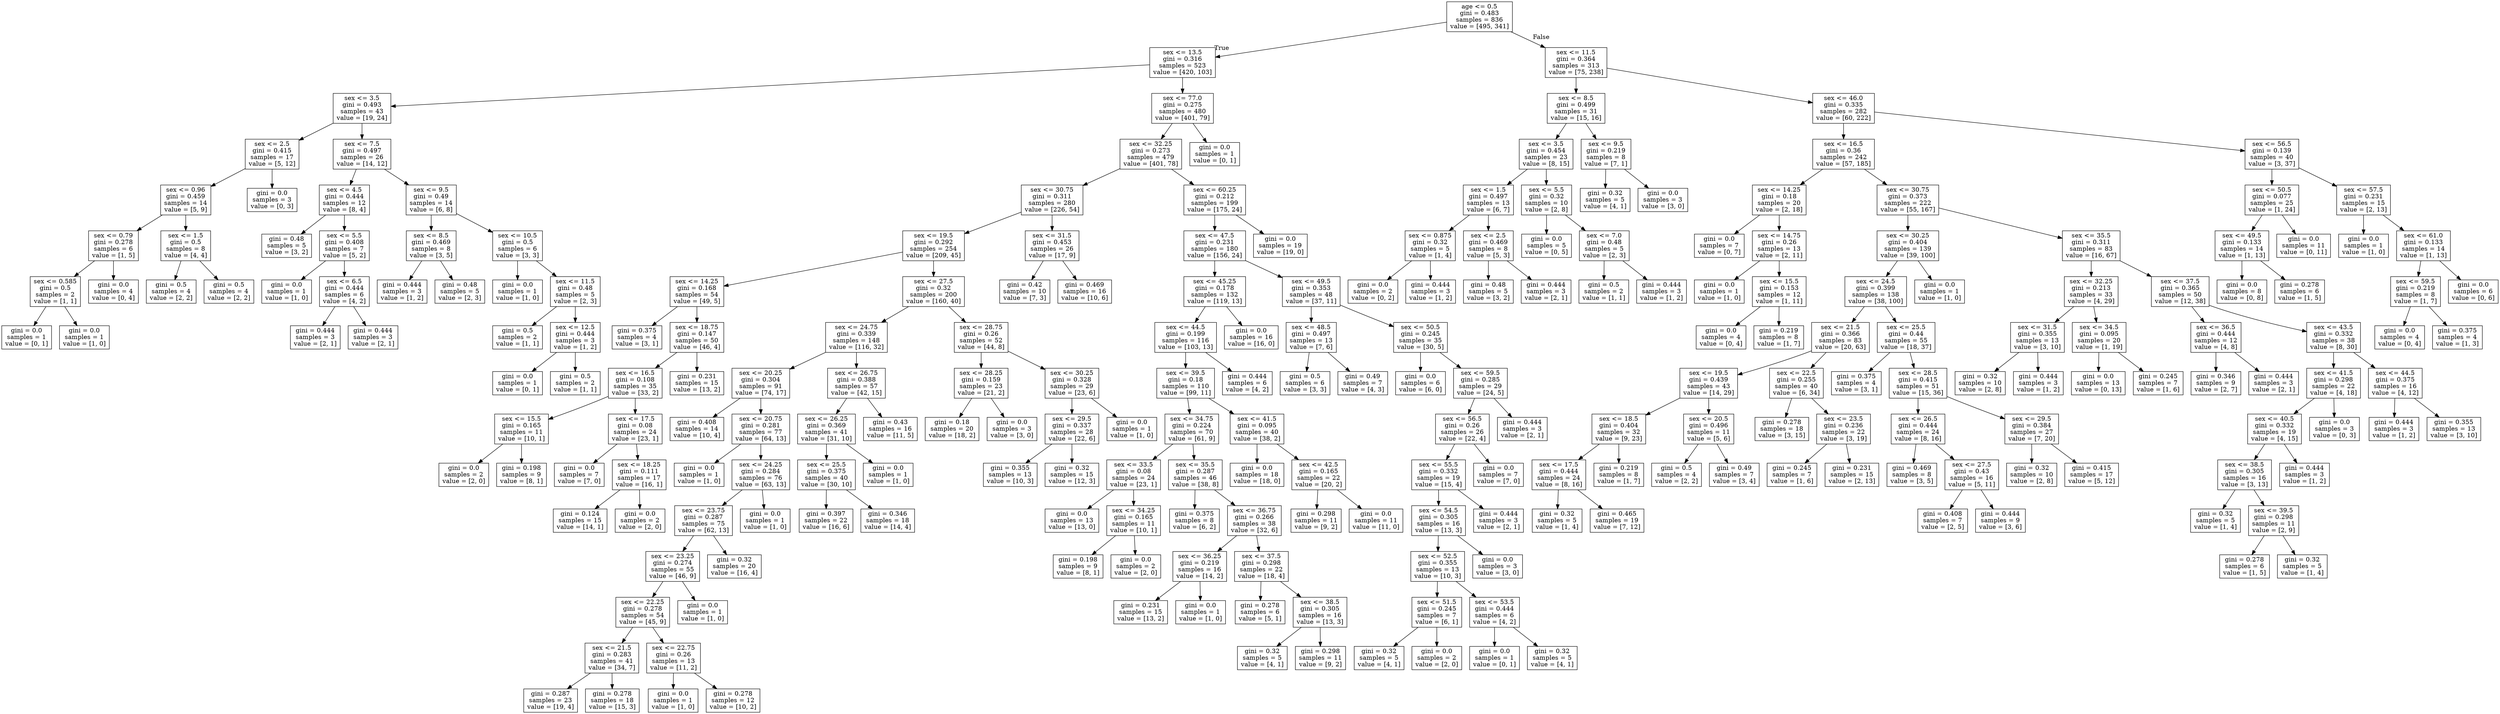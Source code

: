 digraph Tree {
node [shape=box] ;
0 [label="age <= 0.5\ngini = 0.483\nsamples = 836\nvalue = [495, 341]"] ;
1 [label="sex <= 13.5\ngini = 0.316\nsamples = 523\nvalue = [420, 103]"] ;
0 -> 1 [labeldistance=2.5, labelangle=45, headlabel="True"] ;
2 [label="sex <= 3.5\ngini = 0.493\nsamples = 43\nvalue = [19, 24]"] ;
1 -> 2 ;
3 [label="sex <= 2.5\ngini = 0.415\nsamples = 17\nvalue = [5, 12]"] ;
2 -> 3 ;
4 [label="sex <= 0.96\ngini = 0.459\nsamples = 14\nvalue = [5, 9]"] ;
3 -> 4 ;
5 [label="sex <= 0.79\ngini = 0.278\nsamples = 6\nvalue = [1, 5]"] ;
4 -> 5 ;
6 [label="sex <= 0.585\ngini = 0.5\nsamples = 2\nvalue = [1, 1]"] ;
5 -> 6 ;
7 [label="gini = 0.0\nsamples = 1\nvalue = [0, 1]"] ;
6 -> 7 ;
8 [label="gini = 0.0\nsamples = 1\nvalue = [1, 0]"] ;
6 -> 8 ;
9 [label="gini = 0.0\nsamples = 4\nvalue = [0, 4]"] ;
5 -> 9 ;
10 [label="sex <= 1.5\ngini = 0.5\nsamples = 8\nvalue = [4, 4]"] ;
4 -> 10 ;
11 [label="gini = 0.5\nsamples = 4\nvalue = [2, 2]"] ;
10 -> 11 ;
12 [label="gini = 0.5\nsamples = 4\nvalue = [2, 2]"] ;
10 -> 12 ;
13 [label="gini = 0.0\nsamples = 3\nvalue = [0, 3]"] ;
3 -> 13 ;
14 [label="sex <= 7.5\ngini = 0.497\nsamples = 26\nvalue = [14, 12]"] ;
2 -> 14 ;
15 [label="sex <= 4.5\ngini = 0.444\nsamples = 12\nvalue = [8, 4]"] ;
14 -> 15 ;
16 [label="gini = 0.48\nsamples = 5\nvalue = [3, 2]"] ;
15 -> 16 ;
17 [label="sex <= 5.5\ngini = 0.408\nsamples = 7\nvalue = [5, 2]"] ;
15 -> 17 ;
18 [label="gini = 0.0\nsamples = 1\nvalue = [1, 0]"] ;
17 -> 18 ;
19 [label="sex <= 6.5\ngini = 0.444\nsamples = 6\nvalue = [4, 2]"] ;
17 -> 19 ;
20 [label="gini = 0.444\nsamples = 3\nvalue = [2, 1]"] ;
19 -> 20 ;
21 [label="gini = 0.444\nsamples = 3\nvalue = [2, 1]"] ;
19 -> 21 ;
22 [label="sex <= 9.5\ngini = 0.49\nsamples = 14\nvalue = [6, 8]"] ;
14 -> 22 ;
23 [label="sex <= 8.5\ngini = 0.469\nsamples = 8\nvalue = [3, 5]"] ;
22 -> 23 ;
24 [label="gini = 0.444\nsamples = 3\nvalue = [1, 2]"] ;
23 -> 24 ;
25 [label="gini = 0.48\nsamples = 5\nvalue = [2, 3]"] ;
23 -> 25 ;
26 [label="sex <= 10.5\ngini = 0.5\nsamples = 6\nvalue = [3, 3]"] ;
22 -> 26 ;
27 [label="gini = 0.0\nsamples = 1\nvalue = [1, 0]"] ;
26 -> 27 ;
28 [label="sex <= 11.5\ngini = 0.48\nsamples = 5\nvalue = [2, 3]"] ;
26 -> 28 ;
29 [label="gini = 0.5\nsamples = 2\nvalue = [1, 1]"] ;
28 -> 29 ;
30 [label="sex <= 12.5\ngini = 0.444\nsamples = 3\nvalue = [1, 2]"] ;
28 -> 30 ;
31 [label="gini = 0.0\nsamples = 1\nvalue = [0, 1]"] ;
30 -> 31 ;
32 [label="gini = 0.5\nsamples = 2\nvalue = [1, 1]"] ;
30 -> 32 ;
33 [label="sex <= 77.0\ngini = 0.275\nsamples = 480\nvalue = [401, 79]"] ;
1 -> 33 ;
34 [label="sex <= 32.25\ngini = 0.273\nsamples = 479\nvalue = [401, 78]"] ;
33 -> 34 ;
35 [label="sex <= 30.75\ngini = 0.311\nsamples = 280\nvalue = [226, 54]"] ;
34 -> 35 ;
36 [label="sex <= 19.5\ngini = 0.292\nsamples = 254\nvalue = [209, 45]"] ;
35 -> 36 ;
37 [label="sex <= 14.25\ngini = 0.168\nsamples = 54\nvalue = [49, 5]"] ;
36 -> 37 ;
38 [label="gini = 0.375\nsamples = 4\nvalue = [3, 1]"] ;
37 -> 38 ;
39 [label="sex <= 18.75\ngini = 0.147\nsamples = 50\nvalue = [46, 4]"] ;
37 -> 39 ;
40 [label="sex <= 16.5\ngini = 0.108\nsamples = 35\nvalue = [33, 2]"] ;
39 -> 40 ;
41 [label="sex <= 15.5\ngini = 0.165\nsamples = 11\nvalue = [10, 1]"] ;
40 -> 41 ;
42 [label="gini = 0.0\nsamples = 2\nvalue = [2, 0]"] ;
41 -> 42 ;
43 [label="gini = 0.198\nsamples = 9\nvalue = [8, 1]"] ;
41 -> 43 ;
44 [label="sex <= 17.5\ngini = 0.08\nsamples = 24\nvalue = [23, 1]"] ;
40 -> 44 ;
45 [label="gini = 0.0\nsamples = 7\nvalue = [7, 0]"] ;
44 -> 45 ;
46 [label="sex <= 18.25\ngini = 0.111\nsamples = 17\nvalue = [16, 1]"] ;
44 -> 46 ;
47 [label="gini = 0.124\nsamples = 15\nvalue = [14, 1]"] ;
46 -> 47 ;
48 [label="gini = 0.0\nsamples = 2\nvalue = [2, 0]"] ;
46 -> 48 ;
49 [label="gini = 0.231\nsamples = 15\nvalue = [13, 2]"] ;
39 -> 49 ;
50 [label="sex <= 27.5\ngini = 0.32\nsamples = 200\nvalue = [160, 40]"] ;
36 -> 50 ;
51 [label="sex <= 24.75\ngini = 0.339\nsamples = 148\nvalue = [116, 32]"] ;
50 -> 51 ;
52 [label="sex <= 20.25\ngini = 0.304\nsamples = 91\nvalue = [74, 17]"] ;
51 -> 52 ;
53 [label="gini = 0.408\nsamples = 14\nvalue = [10, 4]"] ;
52 -> 53 ;
54 [label="sex <= 20.75\ngini = 0.281\nsamples = 77\nvalue = [64, 13]"] ;
52 -> 54 ;
55 [label="gini = 0.0\nsamples = 1\nvalue = [1, 0]"] ;
54 -> 55 ;
56 [label="sex <= 24.25\ngini = 0.284\nsamples = 76\nvalue = [63, 13]"] ;
54 -> 56 ;
57 [label="sex <= 23.75\ngini = 0.287\nsamples = 75\nvalue = [62, 13]"] ;
56 -> 57 ;
58 [label="sex <= 23.25\ngini = 0.274\nsamples = 55\nvalue = [46, 9]"] ;
57 -> 58 ;
59 [label="sex <= 22.25\ngini = 0.278\nsamples = 54\nvalue = [45, 9]"] ;
58 -> 59 ;
60 [label="sex <= 21.5\ngini = 0.283\nsamples = 41\nvalue = [34, 7]"] ;
59 -> 60 ;
61 [label="gini = 0.287\nsamples = 23\nvalue = [19, 4]"] ;
60 -> 61 ;
62 [label="gini = 0.278\nsamples = 18\nvalue = [15, 3]"] ;
60 -> 62 ;
63 [label="sex <= 22.75\ngini = 0.26\nsamples = 13\nvalue = [11, 2]"] ;
59 -> 63 ;
64 [label="gini = 0.0\nsamples = 1\nvalue = [1, 0]"] ;
63 -> 64 ;
65 [label="gini = 0.278\nsamples = 12\nvalue = [10, 2]"] ;
63 -> 65 ;
66 [label="gini = 0.0\nsamples = 1\nvalue = [1, 0]"] ;
58 -> 66 ;
67 [label="gini = 0.32\nsamples = 20\nvalue = [16, 4]"] ;
57 -> 67 ;
68 [label="gini = 0.0\nsamples = 1\nvalue = [1, 0]"] ;
56 -> 68 ;
69 [label="sex <= 26.75\ngini = 0.388\nsamples = 57\nvalue = [42, 15]"] ;
51 -> 69 ;
70 [label="sex <= 26.25\ngini = 0.369\nsamples = 41\nvalue = [31, 10]"] ;
69 -> 70 ;
71 [label="sex <= 25.5\ngini = 0.375\nsamples = 40\nvalue = [30, 10]"] ;
70 -> 71 ;
72 [label="gini = 0.397\nsamples = 22\nvalue = [16, 6]"] ;
71 -> 72 ;
73 [label="gini = 0.346\nsamples = 18\nvalue = [14, 4]"] ;
71 -> 73 ;
74 [label="gini = 0.0\nsamples = 1\nvalue = [1, 0]"] ;
70 -> 74 ;
75 [label="gini = 0.43\nsamples = 16\nvalue = [11, 5]"] ;
69 -> 75 ;
76 [label="sex <= 28.75\ngini = 0.26\nsamples = 52\nvalue = [44, 8]"] ;
50 -> 76 ;
77 [label="sex <= 28.25\ngini = 0.159\nsamples = 23\nvalue = [21, 2]"] ;
76 -> 77 ;
78 [label="gini = 0.18\nsamples = 20\nvalue = [18, 2]"] ;
77 -> 78 ;
79 [label="gini = 0.0\nsamples = 3\nvalue = [3, 0]"] ;
77 -> 79 ;
80 [label="sex <= 30.25\ngini = 0.328\nsamples = 29\nvalue = [23, 6]"] ;
76 -> 80 ;
81 [label="sex <= 29.5\ngini = 0.337\nsamples = 28\nvalue = [22, 6]"] ;
80 -> 81 ;
82 [label="gini = 0.355\nsamples = 13\nvalue = [10, 3]"] ;
81 -> 82 ;
83 [label="gini = 0.32\nsamples = 15\nvalue = [12, 3]"] ;
81 -> 83 ;
84 [label="gini = 0.0\nsamples = 1\nvalue = [1, 0]"] ;
80 -> 84 ;
85 [label="sex <= 31.5\ngini = 0.453\nsamples = 26\nvalue = [17, 9]"] ;
35 -> 85 ;
86 [label="gini = 0.42\nsamples = 10\nvalue = [7, 3]"] ;
85 -> 86 ;
87 [label="gini = 0.469\nsamples = 16\nvalue = [10, 6]"] ;
85 -> 87 ;
88 [label="sex <= 60.25\ngini = 0.212\nsamples = 199\nvalue = [175, 24]"] ;
34 -> 88 ;
89 [label="sex <= 47.5\ngini = 0.231\nsamples = 180\nvalue = [156, 24]"] ;
88 -> 89 ;
90 [label="sex <= 45.25\ngini = 0.178\nsamples = 132\nvalue = [119, 13]"] ;
89 -> 90 ;
91 [label="sex <= 44.5\ngini = 0.199\nsamples = 116\nvalue = [103, 13]"] ;
90 -> 91 ;
92 [label="sex <= 39.5\ngini = 0.18\nsamples = 110\nvalue = [99, 11]"] ;
91 -> 92 ;
93 [label="sex <= 34.75\ngini = 0.224\nsamples = 70\nvalue = [61, 9]"] ;
92 -> 93 ;
94 [label="sex <= 33.5\ngini = 0.08\nsamples = 24\nvalue = [23, 1]"] ;
93 -> 94 ;
95 [label="gini = 0.0\nsamples = 13\nvalue = [13, 0]"] ;
94 -> 95 ;
96 [label="sex <= 34.25\ngini = 0.165\nsamples = 11\nvalue = [10, 1]"] ;
94 -> 96 ;
97 [label="gini = 0.198\nsamples = 9\nvalue = [8, 1]"] ;
96 -> 97 ;
98 [label="gini = 0.0\nsamples = 2\nvalue = [2, 0]"] ;
96 -> 98 ;
99 [label="sex <= 35.5\ngini = 0.287\nsamples = 46\nvalue = [38, 8]"] ;
93 -> 99 ;
100 [label="gini = 0.375\nsamples = 8\nvalue = [6, 2]"] ;
99 -> 100 ;
101 [label="sex <= 36.75\ngini = 0.266\nsamples = 38\nvalue = [32, 6]"] ;
99 -> 101 ;
102 [label="sex <= 36.25\ngini = 0.219\nsamples = 16\nvalue = [14, 2]"] ;
101 -> 102 ;
103 [label="gini = 0.231\nsamples = 15\nvalue = [13, 2]"] ;
102 -> 103 ;
104 [label="gini = 0.0\nsamples = 1\nvalue = [1, 0]"] ;
102 -> 104 ;
105 [label="sex <= 37.5\ngini = 0.298\nsamples = 22\nvalue = [18, 4]"] ;
101 -> 105 ;
106 [label="gini = 0.278\nsamples = 6\nvalue = [5, 1]"] ;
105 -> 106 ;
107 [label="sex <= 38.5\ngini = 0.305\nsamples = 16\nvalue = [13, 3]"] ;
105 -> 107 ;
108 [label="gini = 0.32\nsamples = 5\nvalue = [4, 1]"] ;
107 -> 108 ;
109 [label="gini = 0.298\nsamples = 11\nvalue = [9, 2]"] ;
107 -> 109 ;
110 [label="sex <= 41.5\ngini = 0.095\nsamples = 40\nvalue = [38, 2]"] ;
92 -> 110 ;
111 [label="gini = 0.0\nsamples = 18\nvalue = [18, 0]"] ;
110 -> 111 ;
112 [label="sex <= 42.5\ngini = 0.165\nsamples = 22\nvalue = [20, 2]"] ;
110 -> 112 ;
113 [label="gini = 0.298\nsamples = 11\nvalue = [9, 2]"] ;
112 -> 113 ;
114 [label="gini = 0.0\nsamples = 11\nvalue = [11, 0]"] ;
112 -> 114 ;
115 [label="gini = 0.444\nsamples = 6\nvalue = [4, 2]"] ;
91 -> 115 ;
116 [label="gini = 0.0\nsamples = 16\nvalue = [16, 0]"] ;
90 -> 116 ;
117 [label="sex <= 49.5\ngini = 0.353\nsamples = 48\nvalue = [37, 11]"] ;
89 -> 117 ;
118 [label="sex <= 48.5\ngini = 0.497\nsamples = 13\nvalue = [7, 6]"] ;
117 -> 118 ;
119 [label="gini = 0.5\nsamples = 6\nvalue = [3, 3]"] ;
118 -> 119 ;
120 [label="gini = 0.49\nsamples = 7\nvalue = [4, 3]"] ;
118 -> 120 ;
121 [label="sex <= 50.5\ngini = 0.245\nsamples = 35\nvalue = [30, 5]"] ;
117 -> 121 ;
122 [label="gini = 0.0\nsamples = 6\nvalue = [6, 0]"] ;
121 -> 122 ;
123 [label="sex <= 59.5\ngini = 0.285\nsamples = 29\nvalue = [24, 5]"] ;
121 -> 123 ;
124 [label="sex <= 56.5\ngini = 0.26\nsamples = 26\nvalue = [22, 4]"] ;
123 -> 124 ;
125 [label="sex <= 55.5\ngini = 0.332\nsamples = 19\nvalue = [15, 4]"] ;
124 -> 125 ;
126 [label="sex <= 54.5\ngini = 0.305\nsamples = 16\nvalue = [13, 3]"] ;
125 -> 126 ;
127 [label="sex <= 52.5\ngini = 0.355\nsamples = 13\nvalue = [10, 3]"] ;
126 -> 127 ;
128 [label="sex <= 51.5\ngini = 0.245\nsamples = 7\nvalue = [6, 1]"] ;
127 -> 128 ;
129 [label="gini = 0.32\nsamples = 5\nvalue = [4, 1]"] ;
128 -> 129 ;
130 [label="gini = 0.0\nsamples = 2\nvalue = [2, 0]"] ;
128 -> 130 ;
131 [label="sex <= 53.5\ngini = 0.444\nsamples = 6\nvalue = [4, 2]"] ;
127 -> 131 ;
132 [label="gini = 0.0\nsamples = 1\nvalue = [0, 1]"] ;
131 -> 132 ;
133 [label="gini = 0.32\nsamples = 5\nvalue = [4, 1]"] ;
131 -> 133 ;
134 [label="gini = 0.0\nsamples = 3\nvalue = [3, 0]"] ;
126 -> 134 ;
135 [label="gini = 0.444\nsamples = 3\nvalue = [2, 1]"] ;
125 -> 135 ;
136 [label="gini = 0.0\nsamples = 7\nvalue = [7, 0]"] ;
124 -> 136 ;
137 [label="gini = 0.444\nsamples = 3\nvalue = [2, 1]"] ;
123 -> 137 ;
138 [label="gini = 0.0\nsamples = 19\nvalue = [19, 0]"] ;
88 -> 138 ;
139 [label="gini = 0.0\nsamples = 1\nvalue = [0, 1]"] ;
33 -> 139 ;
140 [label="sex <= 11.5\ngini = 0.364\nsamples = 313\nvalue = [75, 238]"] ;
0 -> 140 [labeldistance=2.5, labelangle=-45, headlabel="False"] ;
141 [label="sex <= 8.5\ngini = 0.499\nsamples = 31\nvalue = [15, 16]"] ;
140 -> 141 ;
142 [label="sex <= 3.5\ngini = 0.454\nsamples = 23\nvalue = [8, 15]"] ;
141 -> 142 ;
143 [label="sex <= 1.5\ngini = 0.497\nsamples = 13\nvalue = [6, 7]"] ;
142 -> 143 ;
144 [label="sex <= 0.875\ngini = 0.32\nsamples = 5\nvalue = [1, 4]"] ;
143 -> 144 ;
145 [label="gini = 0.0\nsamples = 2\nvalue = [0, 2]"] ;
144 -> 145 ;
146 [label="gini = 0.444\nsamples = 3\nvalue = [1, 2]"] ;
144 -> 146 ;
147 [label="sex <= 2.5\ngini = 0.469\nsamples = 8\nvalue = [5, 3]"] ;
143 -> 147 ;
148 [label="gini = 0.48\nsamples = 5\nvalue = [3, 2]"] ;
147 -> 148 ;
149 [label="gini = 0.444\nsamples = 3\nvalue = [2, 1]"] ;
147 -> 149 ;
150 [label="sex <= 5.5\ngini = 0.32\nsamples = 10\nvalue = [2, 8]"] ;
142 -> 150 ;
151 [label="gini = 0.0\nsamples = 5\nvalue = [0, 5]"] ;
150 -> 151 ;
152 [label="sex <= 7.0\ngini = 0.48\nsamples = 5\nvalue = [2, 3]"] ;
150 -> 152 ;
153 [label="gini = 0.5\nsamples = 2\nvalue = [1, 1]"] ;
152 -> 153 ;
154 [label="gini = 0.444\nsamples = 3\nvalue = [1, 2]"] ;
152 -> 154 ;
155 [label="sex <= 9.5\ngini = 0.219\nsamples = 8\nvalue = [7, 1]"] ;
141 -> 155 ;
156 [label="gini = 0.32\nsamples = 5\nvalue = [4, 1]"] ;
155 -> 156 ;
157 [label="gini = 0.0\nsamples = 3\nvalue = [3, 0]"] ;
155 -> 157 ;
158 [label="sex <= 46.0\ngini = 0.335\nsamples = 282\nvalue = [60, 222]"] ;
140 -> 158 ;
159 [label="sex <= 16.5\ngini = 0.36\nsamples = 242\nvalue = [57, 185]"] ;
158 -> 159 ;
160 [label="sex <= 14.25\ngini = 0.18\nsamples = 20\nvalue = [2, 18]"] ;
159 -> 160 ;
161 [label="gini = 0.0\nsamples = 7\nvalue = [0, 7]"] ;
160 -> 161 ;
162 [label="sex <= 14.75\ngini = 0.26\nsamples = 13\nvalue = [2, 11]"] ;
160 -> 162 ;
163 [label="gini = 0.0\nsamples = 1\nvalue = [1, 0]"] ;
162 -> 163 ;
164 [label="sex <= 15.5\ngini = 0.153\nsamples = 12\nvalue = [1, 11]"] ;
162 -> 164 ;
165 [label="gini = 0.0\nsamples = 4\nvalue = [0, 4]"] ;
164 -> 165 ;
166 [label="gini = 0.219\nsamples = 8\nvalue = [1, 7]"] ;
164 -> 166 ;
167 [label="sex <= 30.75\ngini = 0.373\nsamples = 222\nvalue = [55, 167]"] ;
159 -> 167 ;
168 [label="sex <= 30.25\ngini = 0.404\nsamples = 139\nvalue = [39, 100]"] ;
167 -> 168 ;
169 [label="sex <= 24.5\ngini = 0.399\nsamples = 138\nvalue = [38, 100]"] ;
168 -> 169 ;
170 [label="sex <= 21.5\ngini = 0.366\nsamples = 83\nvalue = [20, 63]"] ;
169 -> 170 ;
171 [label="sex <= 19.5\ngini = 0.439\nsamples = 43\nvalue = [14, 29]"] ;
170 -> 171 ;
172 [label="sex <= 18.5\ngini = 0.404\nsamples = 32\nvalue = [9, 23]"] ;
171 -> 172 ;
173 [label="sex <= 17.5\ngini = 0.444\nsamples = 24\nvalue = [8, 16]"] ;
172 -> 173 ;
174 [label="gini = 0.32\nsamples = 5\nvalue = [1, 4]"] ;
173 -> 174 ;
175 [label="gini = 0.465\nsamples = 19\nvalue = [7, 12]"] ;
173 -> 175 ;
176 [label="gini = 0.219\nsamples = 8\nvalue = [1, 7]"] ;
172 -> 176 ;
177 [label="sex <= 20.5\ngini = 0.496\nsamples = 11\nvalue = [5, 6]"] ;
171 -> 177 ;
178 [label="gini = 0.5\nsamples = 4\nvalue = [2, 2]"] ;
177 -> 178 ;
179 [label="gini = 0.49\nsamples = 7\nvalue = [3, 4]"] ;
177 -> 179 ;
180 [label="sex <= 22.5\ngini = 0.255\nsamples = 40\nvalue = [6, 34]"] ;
170 -> 180 ;
181 [label="gini = 0.278\nsamples = 18\nvalue = [3, 15]"] ;
180 -> 181 ;
182 [label="sex <= 23.5\ngini = 0.236\nsamples = 22\nvalue = [3, 19]"] ;
180 -> 182 ;
183 [label="gini = 0.245\nsamples = 7\nvalue = [1, 6]"] ;
182 -> 183 ;
184 [label="gini = 0.231\nsamples = 15\nvalue = [2, 13]"] ;
182 -> 184 ;
185 [label="sex <= 25.5\ngini = 0.44\nsamples = 55\nvalue = [18, 37]"] ;
169 -> 185 ;
186 [label="gini = 0.375\nsamples = 4\nvalue = [3, 1]"] ;
185 -> 186 ;
187 [label="sex <= 28.5\ngini = 0.415\nsamples = 51\nvalue = [15, 36]"] ;
185 -> 187 ;
188 [label="sex <= 26.5\ngini = 0.444\nsamples = 24\nvalue = [8, 16]"] ;
187 -> 188 ;
189 [label="gini = 0.469\nsamples = 8\nvalue = [3, 5]"] ;
188 -> 189 ;
190 [label="sex <= 27.5\ngini = 0.43\nsamples = 16\nvalue = [5, 11]"] ;
188 -> 190 ;
191 [label="gini = 0.408\nsamples = 7\nvalue = [2, 5]"] ;
190 -> 191 ;
192 [label="gini = 0.444\nsamples = 9\nvalue = [3, 6]"] ;
190 -> 192 ;
193 [label="sex <= 29.5\ngini = 0.384\nsamples = 27\nvalue = [7, 20]"] ;
187 -> 193 ;
194 [label="gini = 0.32\nsamples = 10\nvalue = [2, 8]"] ;
193 -> 194 ;
195 [label="gini = 0.415\nsamples = 17\nvalue = [5, 12]"] ;
193 -> 195 ;
196 [label="gini = 0.0\nsamples = 1\nvalue = [1, 0]"] ;
168 -> 196 ;
197 [label="sex <= 35.5\ngini = 0.311\nsamples = 83\nvalue = [16, 67]"] ;
167 -> 197 ;
198 [label="sex <= 32.25\ngini = 0.213\nsamples = 33\nvalue = [4, 29]"] ;
197 -> 198 ;
199 [label="sex <= 31.5\ngini = 0.355\nsamples = 13\nvalue = [3, 10]"] ;
198 -> 199 ;
200 [label="gini = 0.32\nsamples = 10\nvalue = [2, 8]"] ;
199 -> 200 ;
201 [label="gini = 0.444\nsamples = 3\nvalue = [1, 2]"] ;
199 -> 201 ;
202 [label="sex <= 34.5\ngini = 0.095\nsamples = 20\nvalue = [1, 19]"] ;
198 -> 202 ;
203 [label="gini = 0.0\nsamples = 13\nvalue = [0, 13]"] ;
202 -> 203 ;
204 [label="gini = 0.245\nsamples = 7\nvalue = [1, 6]"] ;
202 -> 204 ;
205 [label="sex <= 37.5\ngini = 0.365\nsamples = 50\nvalue = [12, 38]"] ;
197 -> 205 ;
206 [label="sex <= 36.5\ngini = 0.444\nsamples = 12\nvalue = [4, 8]"] ;
205 -> 206 ;
207 [label="gini = 0.346\nsamples = 9\nvalue = [2, 7]"] ;
206 -> 207 ;
208 [label="gini = 0.444\nsamples = 3\nvalue = [2, 1]"] ;
206 -> 208 ;
209 [label="sex <= 43.5\ngini = 0.332\nsamples = 38\nvalue = [8, 30]"] ;
205 -> 209 ;
210 [label="sex <= 41.5\ngini = 0.298\nsamples = 22\nvalue = [4, 18]"] ;
209 -> 210 ;
211 [label="sex <= 40.5\ngini = 0.332\nsamples = 19\nvalue = [4, 15]"] ;
210 -> 211 ;
212 [label="sex <= 38.5\ngini = 0.305\nsamples = 16\nvalue = [3, 13]"] ;
211 -> 212 ;
213 [label="gini = 0.32\nsamples = 5\nvalue = [1, 4]"] ;
212 -> 213 ;
214 [label="sex <= 39.5\ngini = 0.298\nsamples = 11\nvalue = [2, 9]"] ;
212 -> 214 ;
215 [label="gini = 0.278\nsamples = 6\nvalue = [1, 5]"] ;
214 -> 215 ;
216 [label="gini = 0.32\nsamples = 5\nvalue = [1, 4]"] ;
214 -> 216 ;
217 [label="gini = 0.444\nsamples = 3\nvalue = [1, 2]"] ;
211 -> 217 ;
218 [label="gini = 0.0\nsamples = 3\nvalue = [0, 3]"] ;
210 -> 218 ;
219 [label="sex <= 44.5\ngini = 0.375\nsamples = 16\nvalue = [4, 12]"] ;
209 -> 219 ;
220 [label="gini = 0.444\nsamples = 3\nvalue = [1, 2]"] ;
219 -> 220 ;
221 [label="gini = 0.355\nsamples = 13\nvalue = [3, 10]"] ;
219 -> 221 ;
222 [label="sex <= 56.5\ngini = 0.139\nsamples = 40\nvalue = [3, 37]"] ;
158 -> 222 ;
223 [label="sex <= 50.5\ngini = 0.077\nsamples = 25\nvalue = [1, 24]"] ;
222 -> 223 ;
224 [label="sex <= 49.5\ngini = 0.133\nsamples = 14\nvalue = [1, 13]"] ;
223 -> 224 ;
225 [label="gini = 0.0\nsamples = 8\nvalue = [0, 8]"] ;
224 -> 225 ;
226 [label="gini = 0.278\nsamples = 6\nvalue = [1, 5]"] ;
224 -> 226 ;
227 [label="gini = 0.0\nsamples = 11\nvalue = [0, 11]"] ;
223 -> 227 ;
228 [label="sex <= 57.5\ngini = 0.231\nsamples = 15\nvalue = [2, 13]"] ;
222 -> 228 ;
229 [label="gini = 0.0\nsamples = 1\nvalue = [1, 0]"] ;
228 -> 229 ;
230 [label="sex <= 61.0\ngini = 0.133\nsamples = 14\nvalue = [1, 13]"] ;
228 -> 230 ;
231 [label="sex <= 59.5\ngini = 0.219\nsamples = 8\nvalue = [1, 7]"] ;
230 -> 231 ;
232 [label="gini = 0.0\nsamples = 4\nvalue = [0, 4]"] ;
231 -> 232 ;
233 [label="gini = 0.375\nsamples = 4\nvalue = [1, 3]"] ;
231 -> 233 ;
234 [label="gini = 0.0\nsamples = 6\nvalue = [0, 6]"] ;
230 -> 234 ;
}